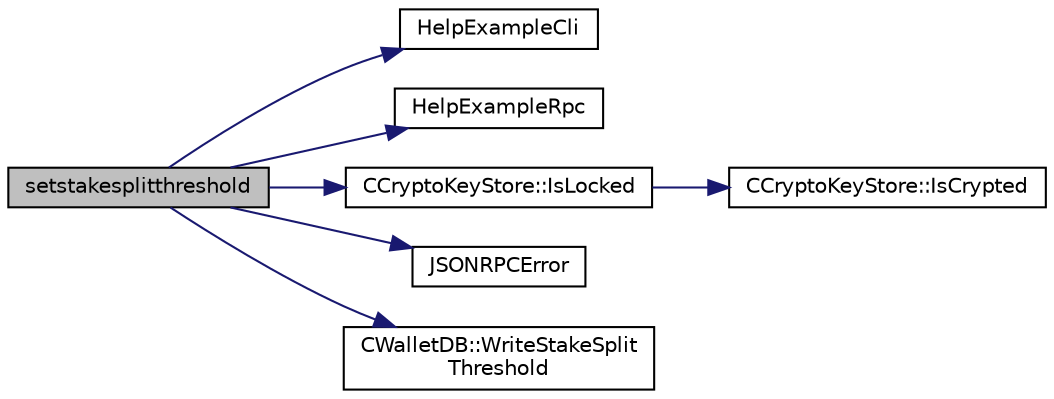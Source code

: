 digraph "setstakesplitthreshold"
{
  edge [fontname="Helvetica",fontsize="10",labelfontname="Helvetica",labelfontsize="10"];
  node [fontname="Helvetica",fontsize="10",shape=record];
  rankdir="LR";
  Node2098 [label="setstakesplitthreshold",height=0.2,width=0.4,color="black", fillcolor="grey75", style="filled", fontcolor="black"];
  Node2098 -> Node2099 [color="midnightblue",fontsize="10",style="solid",fontname="Helvetica"];
  Node2099 [label="HelpExampleCli",height=0.2,width=0.4,color="black", fillcolor="white", style="filled",URL="$rpcserver_8cpp.html#ac01ac6eab5467567ed0da106814e04ec"];
  Node2098 -> Node2100 [color="midnightblue",fontsize="10",style="solid",fontname="Helvetica"];
  Node2100 [label="HelpExampleRpc",height=0.2,width=0.4,color="black", fillcolor="white", style="filled",URL="$rpcserver_8cpp.html#a06ea60e24e5a1053a14a11b1009bf9ef"];
  Node2098 -> Node2101 [color="midnightblue",fontsize="10",style="solid",fontname="Helvetica"];
  Node2101 [label="CCryptoKeyStore::IsLocked",height=0.2,width=0.4,color="black", fillcolor="white", style="filled",URL="$class_c_crypto_key_store.html#a52919fa284a3aa10f1b4bd6018b6dbee"];
  Node2101 -> Node2102 [color="midnightblue",fontsize="10",style="solid",fontname="Helvetica"];
  Node2102 [label="CCryptoKeyStore::IsCrypted",height=0.2,width=0.4,color="black", fillcolor="white", style="filled",URL="$class_c_crypto_key_store.html#acc8fed44366c98fb481333ca6e867088"];
  Node2098 -> Node2103 [color="midnightblue",fontsize="10",style="solid",fontname="Helvetica"];
  Node2103 [label="JSONRPCError",height=0.2,width=0.4,color="black", fillcolor="white", style="filled",URL="$rpcprotocol_8cpp.html#a17b1bb111ab339efc951929834766039"];
  Node2098 -> Node2104 [color="midnightblue",fontsize="10",style="solid",fontname="Helvetica"];
  Node2104 [label="CWalletDB::WriteStakeSplit\lThreshold",height=0.2,width=0.4,color="black", fillcolor="white", style="filled",URL="$class_c_wallet_d_b.html#a30e68570809d41af56208bbb1af65ee1"];
}
